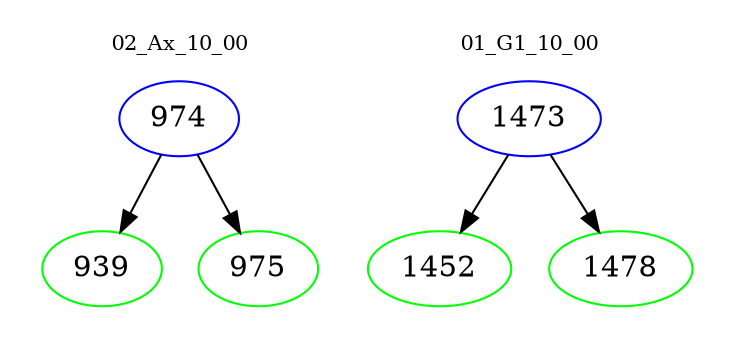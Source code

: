 digraph{
subgraph cluster_0 {
color = white
label = "02_Ax_10_00";
fontsize=10;
T0_974 [label="974", color="blue"]
T0_974 -> T0_939 [color="black"]
T0_939 [label="939", color="green"]
T0_974 -> T0_975 [color="black"]
T0_975 [label="975", color="green"]
}
subgraph cluster_1 {
color = white
label = "01_G1_10_00";
fontsize=10;
T1_1473 [label="1473", color="blue"]
T1_1473 -> T1_1452 [color="black"]
T1_1452 [label="1452", color="green"]
T1_1473 -> T1_1478 [color="black"]
T1_1478 [label="1478", color="green"]
}
}
